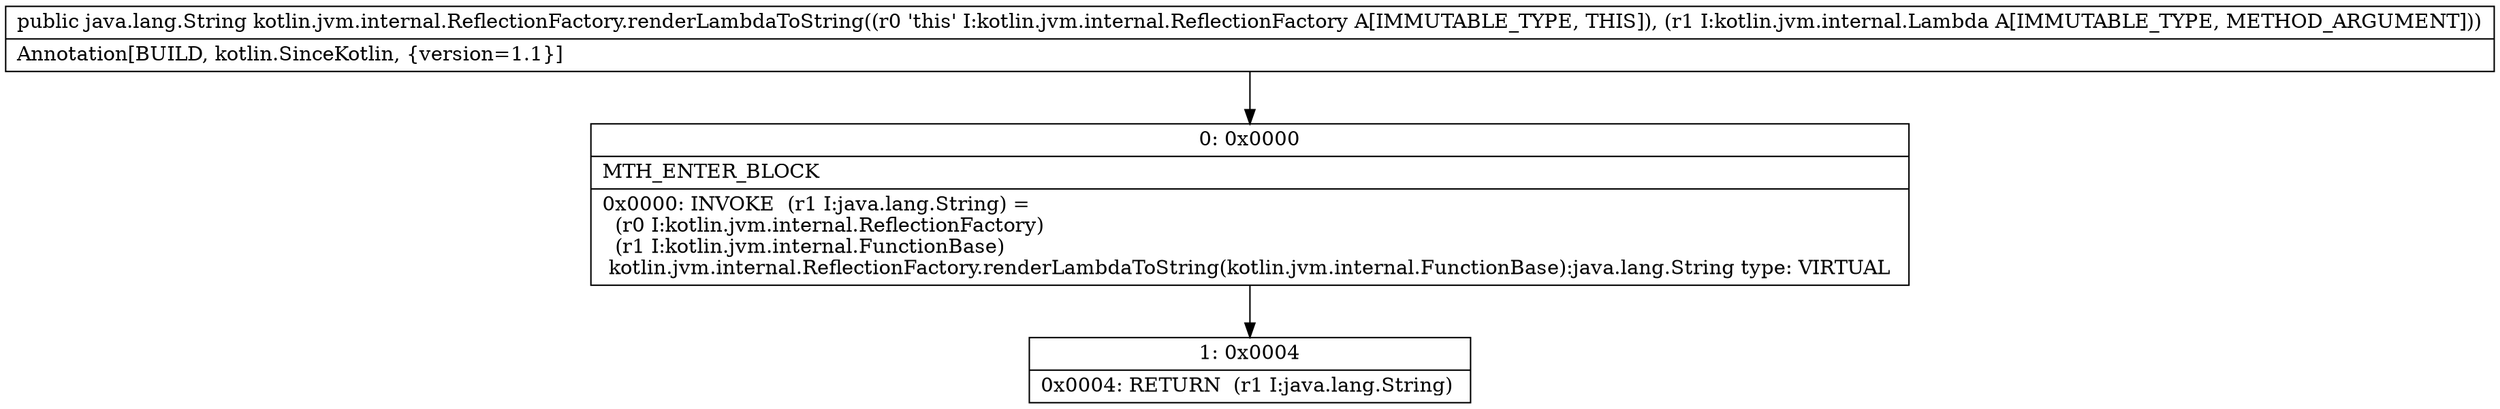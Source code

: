 digraph "CFG forkotlin.jvm.internal.ReflectionFactory.renderLambdaToString(Lkotlin\/jvm\/internal\/Lambda;)Ljava\/lang\/String;" {
Node_0 [shape=record,label="{0\:\ 0x0000|MTH_ENTER_BLOCK\l|0x0000: INVOKE  (r1 I:java.lang.String) = \l  (r0 I:kotlin.jvm.internal.ReflectionFactory)\l  (r1 I:kotlin.jvm.internal.FunctionBase)\l kotlin.jvm.internal.ReflectionFactory.renderLambdaToString(kotlin.jvm.internal.FunctionBase):java.lang.String type: VIRTUAL \l}"];
Node_1 [shape=record,label="{1\:\ 0x0004|0x0004: RETURN  (r1 I:java.lang.String) \l}"];
MethodNode[shape=record,label="{public java.lang.String kotlin.jvm.internal.ReflectionFactory.renderLambdaToString((r0 'this' I:kotlin.jvm.internal.ReflectionFactory A[IMMUTABLE_TYPE, THIS]), (r1 I:kotlin.jvm.internal.Lambda A[IMMUTABLE_TYPE, METHOD_ARGUMENT]))  | Annotation[BUILD, kotlin.SinceKotlin, \{version=1.1\}]\l}"];
MethodNode -> Node_0;
Node_0 -> Node_1;
}

